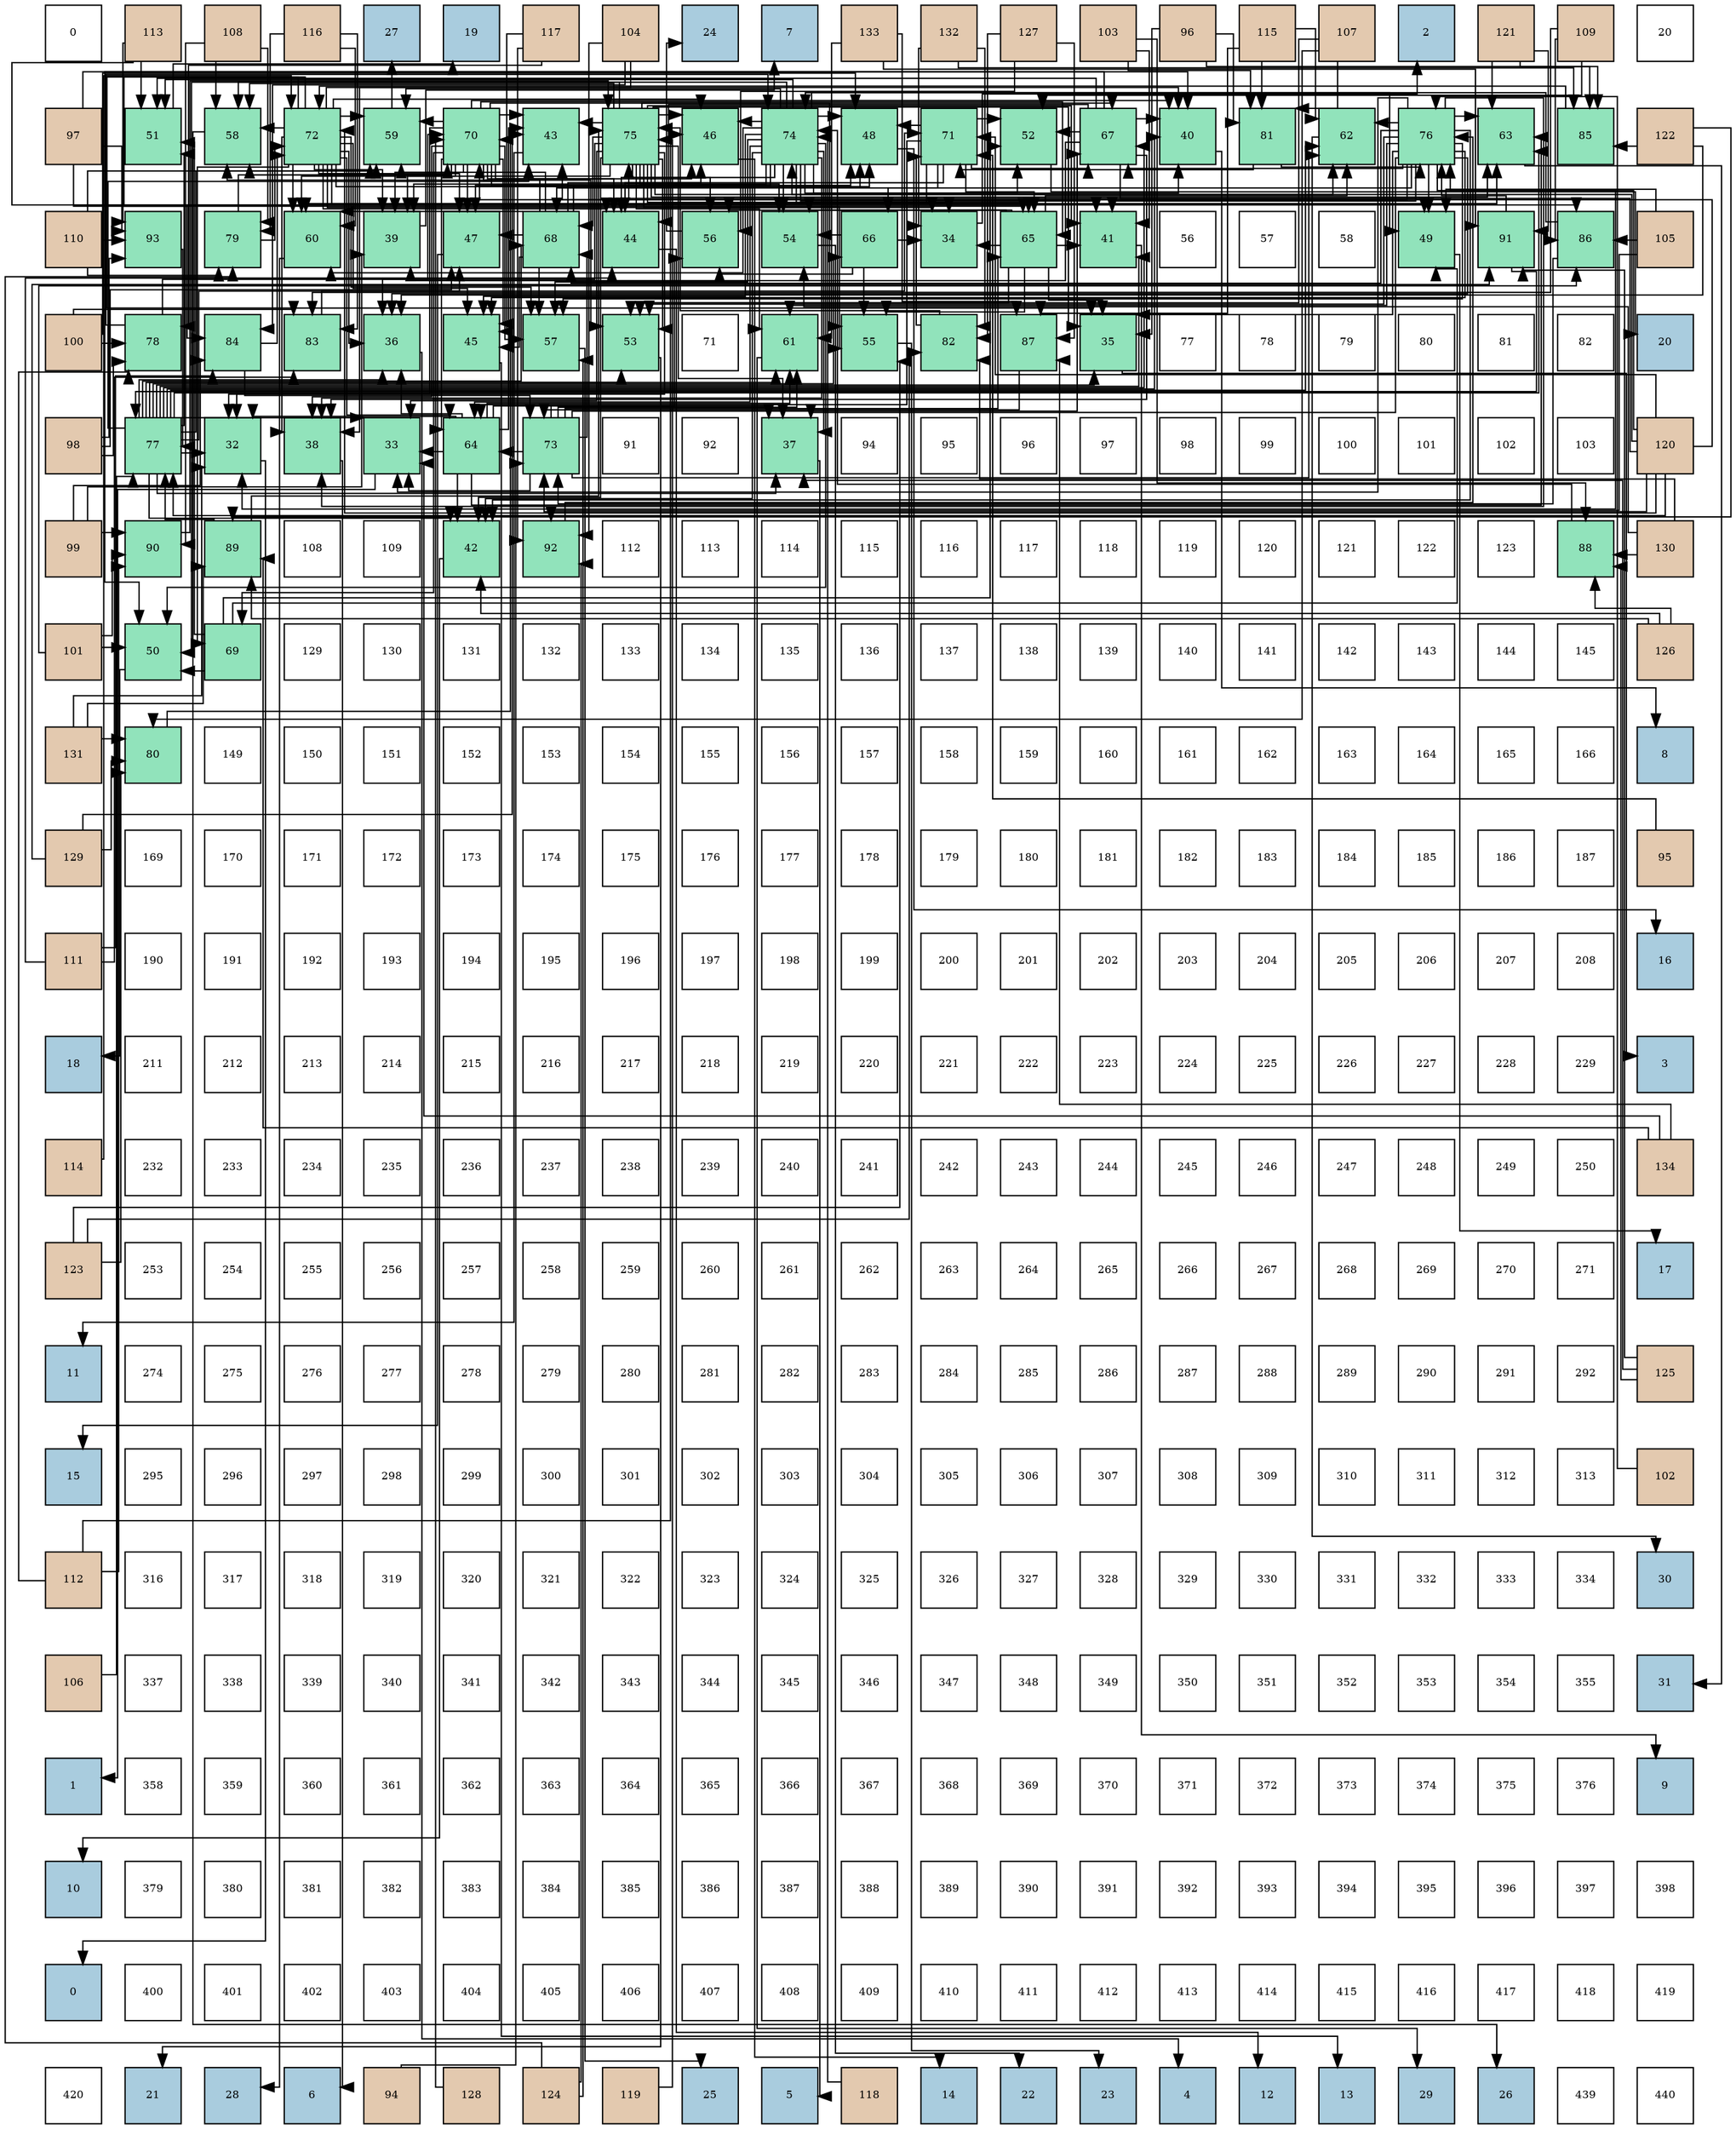 digraph layout{
 rankdir=TB;
 splines=ortho;
 node [style=filled shape=square fixedsize=true width=0.6];
0[label="0", fontsize=8, fillcolor="#ffffff"];
1[label="113", fontsize=8, fillcolor="#e3c9af"];
2[label="108", fontsize=8, fillcolor="#e3c9af"];
3[label="116", fontsize=8, fillcolor="#e3c9af"];
4[label="27", fontsize=8, fillcolor="#a9ccde"];
5[label="19", fontsize=8, fillcolor="#a9ccde"];
6[label="117", fontsize=8, fillcolor="#e3c9af"];
7[label="104", fontsize=8, fillcolor="#e3c9af"];
8[label="24", fontsize=8, fillcolor="#a9ccde"];
9[label="7", fontsize=8, fillcolor="#a9ccde"];
10[label="133", fontsize=8, fillcolor="#e3c9af"];
11[label="132", fontsize=8, fillcolor="#e3c9af"];
12[label="127", fontsize=8, fillcolor="#e3c9af"];
13[label="103", fontsize=8, fillcolor="#e3c9af"];
14[label="96", fontsize=8, fillcolor="#e3c9af"];
15[label="115", fontsize=8, fillcolor="#e3c9af"];
16[label="107", fontsize=8, fillcolor="#e3c9af"];
17[label="2", fontsize=8, fillcolor="#a9ccde"];
18[label="121", fontsize=8, fillcolor="#e3c9af"];
19[label="109", fontsize=8, fillcolor="#e3c9af"];
20[label="20", fontsize=8, fillcolor="#ffffff"];
21[label="97", fontsize=8, fillcolor="#e3c9af"];
22[label="51", fontsize=8, fillcolor="#91e3bb"];
23[label="58", fontsize=8, fillcolor="#91e3bb"];
24[label="72", fontsize=8, fillcolor="#91e3bb"];
25[label="59", fontsize=8, fillcolor="#91e3bb"];
26[label="70", fontsize=8, fillcolor="#91e3bb"];
27[label="43", fontsize=8, fillcolor="#91e3bb"];
28[label="75", fontsize=8, fillcolor="#91e3bb"];
29[label="46", fontsize=8, fillcolor="#91e3bb"];
30[label="74", fontsize=8, fillcolor="#91e3bb"];
31[label="48", fontsize=8, fillcolor="#91e3bb"];
32[label="71", fontsize=8, fillcolor="#91e3bb"];
33[label="52", fontsize=8, fillcolor="#91e3bb"];
34[label="67", fontsize=8, fillcolor="#91e3bb"];
35[label="40", fontsize=8, fillcolor="#91e3bb"];
36[label="81", fontsize=8, fillcolor="#91e3bb"];
37[label="62", fontsize=8, fillcolor="#91e3bb"];
38[label="76", fontsize=8, fillcolor="#91e3bb"];
39[label="63", fontsize=8, fillcolor="#91e3bb"];
40[label="85", fontsize=8, fillcolor="#91e3bb"];
41[label="122", fontsize=8, fillcolor="#e3c9af"];
42[label="110", fontsize=8, fillcolor="#e3c9af"];
43[label="93", fontsize=8, fillcolor="#91e3bb"];
44[label="79", fontsize=8, fillcolor="#91e3bb"];
45[label="60", fontsize=8, fillcolor="#91e3bb"];
46[label="39", fontsize=8, fillcolor="#91e3bb"];
47[label="47", fontsize=8, fillcolor="#91e3bb"];
48[label="68", fontsize=8, fillcolor="#91e3bb"];
49[label="44", fontsize=8, fillcolor="#91e3bb"];
50[label="56", fontsize=8, fillcolor="#91e3bb"];
51[label="54", fontsize=8, fillcolor="#91e3bb"];
52[label="66", fontsize=8, fillcolor="#91e3bb"];
53[label="34", fontsize=8, fillcolor="#91e3bb"];
54[label="65", fontsize=8, fillcolor="#91e3bb"];
55[label="41", fontsize=8, fillcolor="#91e3bb"];
56[label="56", fontsize=8, fillcolor="#ffffff"];
57[label="57", fontsize=8, fillcolor="#ffffff"];
58[label="58", fontsize=8, fillcolor="#ffffff"];
59[label="49", fontsize=8, fillcolor="#91e3bb"];
60[label="91", fontsize=8, fillcolor="#91e3bb"];
61[label="86", fontsize=8, fillcolor="#91e3bb"];
62[label="105", fontsize=8, fillcolor="#e3c9af"];
63[label="100", fontsize=8, fillcolor="#e3c9af"];
64[label="78", fontsize=8, fillcolor="#91e3bb"];
65[label="84", fontsize=8, fillcolor="#91e3bb"];
66[label="83", fontsize=8, fillcolor="#91e3bb"];
67[label="36", fontsize=8, fillcolor="#91e3bb"];
68[label="45", fontsize=8, fillcolor="#91e3bb"];
69[label="57", fontsize=8, fillcolor="#91e3bb"];
70[label="53", fontsize=8, fillcolor="#91e3bb"];
71[label="71", fontsize=8, fillcolor="#ffffff"];
72[label="61", fontsize=8, fillcolor="#91e3bb"];
73[label="55", fontsize=8, fillcolor="#91e3bb"];
74[label="82", fontsize=8, fillcolor="#91e3bb"];
75[label="87", fontsize=8, fillcolor="#91e3bb"];
76[label="35", fontsize=8, fillcolor="#91e3bb"];
77[label="77", fontsize=8, fillcolor="#ffffff"];
78[label="78", fontsize=8, fillcolor="#ffffff"];
79[label="79", fontsize=8, fillcolor="#ffffff"];
80[label="80", fontsize=8, fillcolor="#ffffff"];
81[label="81", fontsize=8, fillcolor="#ffffff"];
82[label="82", fontsize=8, fillcolor="#ffffff"];
83[label="20", fontsize=8, fillcolor="#a9ccde"];
84[label="98", fontsize=8, fillcolor="#e3c9af"];
85[label="77", fontsize=8, fillcolor="#91e3bb"];
86[label="32", fontsize=8, fillcolor="#91e3bb"];
87[label="38", fontsize=8, fillcolor="#91e3bb"];
88[label="33", fontsize=8, fillcolor="#91e3bb"];
89[label="64", fontsize=8, fillcolor="#91e3bb"];
90[label="73", fontsize=8, fillcolor="#91e3bb"];
91[label="91", fontsize=8, fillcolor="#ffffff"];
92[label="92", fontsize=8, fillcolor="#ffffff"];
93[label="37", fontsize=8, fillcolor="#91e3bb"];
94[label="94", fontsize=8, fillcolor="#ffffff"];
95[label="95", fontsize=8, fillcolor="#ffffff"];
96[label="96", fontsize=8, fillcolor="#ffffff"];
97[label="97", fontsize=8, fillcolor="#ffffff"];
98[label="98", fontsize=8, fillcolor="#ffffff"];
99[label="99", fontsize=8, fillcolor="#ffffff"];
100[label="100", fontsize=8, fillcolor="#ffffff"];
101[label="101", fontsize=8, fillcolor="#ffffff"];
102[label="102", fontsize=8, fillcolor="#ffffff"];
103[label="103", fontsize=8, fillcolor="#ffffff"];
104[label="120", fontsize=8, fillcolor="#e3c9af"];
105[label="99", fontsize=8, fillcolor="#e3c9af"];
106[label="90", fontsize=8, fillcolor="#91e3bb"];
107[label="89", fontsize=8, fillcolor="#91e3bb"];
108[label="108", fontsize=8, fillcolor="#ffffff"];
109[label="109", fontsize=8, fillcolor="#ffffff"];
110[label="42", fontsize=8, fillcolor="#91e3bb"];
111[label="92", fontsize=8, fillcolor="#91e3bb"];
112[label="112", fontsize=8, fillcolor="#ffffff"];
113[label="113", fontsize=8, fillcolor="#ffffff"];
114[label="114", fontsize=8, fillcolor="#ffffff"];
115[label="115", fontsize=8, fillcolor="#ffffff"];
116[label="116", fontsize=8, fillcolor="#ffffff"];
117[label="117", fontsize=8, fillcolor="#ffffff"];
118[label="118", fontsize=8, fillcolor="#ffffff"];
119[label="119", fontsize=8, fillcolor="#ffffff"];
120[label="120", fontsize=8, fillcolor="#ffffff"];
121[label="121", fontsize=8, fillcolor="#ffffff"];
122[label="122", fontsize=8, fillcolor="#ffffff"];
123[label="123", fontsize=8, fillcolor="#ffffff"];
124[label="88", fontsize=8, fillcolor="#91e3bb"];
125[label="130", fontsize=8, fillcolor="#e3c9af"];
126[label="101", fontsize=8, fillcolor="#e3c9af"];
127[label="50", fontsize=8, fillcolor="#91e3bb"];
128[label="69", fontsize=8, fillcolor="#91e3bb"];
129[label="129", fontsize=8, fillcolor="#ffffff"];
130[label="130", fontsize=8, fillcolor="#ffffff"];
131[label="131", fontsize=8, fillcolor="#ffffff"];
132[label="132", fontsize=8, fillcolor="#ffffff"];
133[label="133", fontsize=8, fillcolor="#ffffff"];
134[label="134", fontsize=8, fillcolor="#ffffff"];
135[label="135", fontsize=8, fillcolor="#ffffff"];
136[label="136", fontsize=8, fillcolor="#ffffff"];
137[label="137", fontsize=8, fillcolor="#ffffff"];
138[label="138", fontsize=8, fillcolor="#ffffff"];
139[label="139", fontsize=8, fillcolor="#ffffff"];
140[label="140", fontsize=8, fillcolor="#ffffff"];
141[label="141", fontsize=8, fillcolor="#ffffff"];
142[label="142", fontsize=8, fillcolor="#ffffff"];
143[label="143", fontsize=8, fillcolor="#ffffff"];
144[label="144", fontsize=8, fillcolor="#ffffff"];
145[label="145", fontsize=8, fillcolor="#ffffff"];
146[label="126", fontsize=8, fillcolor="#e3c9af"];
147[label="131", fontsize=8, fillcolor="#e3c9af"];
148[label="80", fontsize=8, fillcolor="#91e3bb"];
149[label="149", fontsize=8, fillcolor="#ffffff"];
150[label="150", fontsize=8, fillcolor="#ffffff"];
151[label="151", fontsize=8, fillcolor="#ffffff"];
152[label="152", fontsize=8, fillcolor="#ffffff"];
153[label="153", fontsize=8, fillcolor="#ffffff"];
154[label="154", fontsize=8, fillcolor="#ffffff"];
155[label="155", fontsize=8, fillcolor="#ffffff"];
156[label="156", fontsize=8, fillcolor="#ffffff"];
157[label="157", fontsize=8, fillcolor="#ffffff"];
158[label="158", fontsize=8, fillcolor="#ffffff"];
159[label="159", fontsize=8, fillcolor="#ffffff"];
160[label="160", fontsize=8, fillcolor="#ffffff"];
161[label="161", fontsize=8, fillcolor="#ffffff"];
162[label="162", fontsize=8, fillcolor="#ffffff"];
163[label="163", fontsize=8, fillcolor="#ffffff"];
164[label="164", fontsize=8, fillcolor="#ffffff"];
165[label="165", fontsize=8, fillcolor="#ffffff"];
166[label="166", fontsize=8, fillcolor="#ffffff"];
167[label="8", fontsize=8, fillcolor="#a9ccde"];
168[label="129", fontsize=8, fillcolor="#e3c9af"];
169[label="169", fontsize=8, fillcolor="#ffffff"];
170[label="170", fontsize=8, fillcolor="#ffffff"];
171[label="171", fontsize=8, fillcolor="#ffffff"];
172[label="172", fontsize=8, fillcolor="#ffffff"];
173[label="173", fontsize=8, fillcolor="#ffffff"];
174[label="174", fontsize=8, fillcolor="#ffffff"];
175[label="175", fontsize=8, fillcolor="#ffffff"];
176[label="176", fontsize=8, fillcolor="#ffffff"];
177[label="177", fontsize=8, fillcolor="#ffffff"];
178[label="178", fontsize=8, fillcolor="#ffffff"];
179[label="179", fontsize=8, fillcolor="#ffffff"];
180[label="180", fontsize=8, fillcolor="#ffffff"];
181[label="181", fontsize=8, fillcolor="#ffffff"];
182[label="182", fontsize=8, fillcolor="#ffffff"];
183[label="183", fontsize=8, fillcolor="#ffffff"];
184[label="184", fontsize=8, fillcolor="#ffffff"];
185[label="185", fontsize=8, fillcolor="#ffffff"];
186[label="186", fontsize=8, fillcolor="#ffffff"];
187[label="187", fontsize=8, fillcolor="#ffffff"];
188[label="95", fontsize=8, fillcolor="#e3c9af"];
189[label="111", fontsize=8, fillcolor="#e3c9af"];
190[label="190", fontsize=8, fillcolor="#ffffff"];
191[label="191", fontsize=8, fillcolor="#ffffff"];
192[label="192", fontsize=8, fillcolor="#ffffff"];
193[label="193", fontsize=8, fillcolor="#ffffff"];
194[label="194", fontsize=8, fillcolor="#ffffff"];
195[label="195", fontsize=8, fillcolor="#ffffff"];
196[label="196", fontsize=8, fillcolor="#ffffff"];
197[label="197", fontsize=8, fillcolor="#ffffff"];
198[label="198", fontsize=8, fillcolor="#ffffff"];
199[label="199", fontsize=8, fillcolor="#ffffff"];
200[label="200", fontsize=8, fillcolor="#ffffff"];
201[label="201", fontsize=8, fillcolor="#ffffff"];
202[label="202", fontsize=8, fillcolor="#ffffff"];
203[label="203", fontsize=8, fillcolor="#ffffff"];
204[label="204", fontsize=8, fillcolor="#ffffff"];
205[label="205", fontsize=8, fillcolor="#ffffff"];
206[label="206", fontsize=8, fillcolor="#ffffff"];
207[label="207", fontsize=8, fillcolor="#ffffff"];
208[label="208", fontsize=8, fillcolor="#ffffff"];
209[label="16", fontsize=8, fillcolor="#a9ccde"];
210[label="18", fontsize=8, fillcolor="#a9ccde"];
211[label="211", fontsize=8, fillcolor="#ffffff"];
212[label="212", fontsize=8, fillcolor="#ffffff"];
213[label="213", fontsize=8, fillcolor="#ffffff"];
214[label="214", fontsize=8, fillcolor="#ffffff"];
215[label="215", fontsize=8, fillcolor="#ffffff"];
216[label="216", fontsize=8, fillcolor="#ffffff"];
217[label="217", fontsize=8, fillcolor="#ffffff"];
218[label="218", fontsize=8, fillcolor="#ffffff"];
219[label="219", fontsize=8, fillcolor="#ffffff"];
220[label="220", fontsize=8, fillcolor="#ffffff"];
221[label="221", fontsize=8, fillcolor="#ffffff"];
222[label="222", fontsize=8, fillcolor="#ffffff"];
223[label="223", fontsize=8, fillcolor="#ffffff"];
224[label="224", fontsize=8, fillcolor="#ffffff"];
225[label="225", fontsize=8, fillcolor="#ffffff"];
226[label="226", fontsize=8, fillcolor="#ffffff"];
227[label="227", fontsize=8, fillcolor="#ffffff"];
228[label="228", fontsize=8, fillcolor="#ffffff"];
229[label="229", fontsize=8, fillcolor="#ffffff"];
230[label="3", fontsize=8, fillcolor="#a9ccde"];
231[label="114", fontsize=8, fillcolor="#e3c9af"];
232[label="232", fontsize=8, fillcolor="#ffffff"];
233[label="233", fontsize=8, fillcolor="#ffffff"];
234[label="234", fontsize=8, fillcolor="#ffffff"];
235[label="235", fontsize=8, fillcolor="#ffffff"];
236[label="236", fontsize=8, fillcolor="#ffffff"];
237[label="237", fontsize=8, fillcolor="#ffffff"];
238[label="238", fontsize=8, fillcolor="#ffffff"];
239[label="239", fontsize=8, fillcolor="#ffffff"];
240[label="240", fontsize=8, fillcolor="#ffffff"];
241[label="241", fontsize=8, fillcolor="#ffffff"];
242[label="242", fontsize=8, fillcolor="#ffffff"];
243[label="243", fontsize=8, fillcolor="#ffffff"];
244[label="244", fontsize=8, fillcolor="#ffffff"];
245[label="245", fontsize=8, fillcolor="#ffffff"];
246[label="246", fontsize=8, fillcolor="#ffffff"];
247[label="247", fontsize=8, fillcolor="#ffffff"];
248[label="248", fontsize=8, fillcolor="#ffffff"];
249[label="249", fontsize=8, fillcolor="#ffffff"];
250[label="250", fontsize=8, fillcolor="#ffffff"];
251[label="134", fontsize=8, fillcolor="#e3c9af"];
252[label="123", fontsize=8, fillcolor="#e3c9af"];
253[label="253", fontsize=8, fillcolor="#ffffff"];
254[label="254", fontsize=8, fillcolor="#ffffff"];
255[label="255", fontsize=8, fillcolor="#ffffff"];
256[label="256", fontsize=8, fillcolor="#ffffff"];
257[label="257", fontsize=8, fillcolor="#ffffff"];
258[label="258", fontsize=8, fillcolor="#ffffff"];
259[label="259", fontsize=8, fillcolor="#ffffff"];
260[label="260", fontsize=8, fillcolor="#ffffff"];
261[label="261", fontsize=8, fillcolor="#ffffff"];
262[label="262", fontsize=8, fillcolor="#ffffff"];
263[label="263", fontsize=8, fillcolor="#ffffff"];
264[label="264", fontsize=8, fillcolor="#ffffff"];
265[label="265", fontsize=8, fillcolor="#ffffff"];
266[label="266", fontsize=8, fillcolor="#ffffff"];
267[label="267", fontsize=8, fillcolor="#ffffff"];
268[label="268", fontsize=8, fillcolor="#ffffff"];
269[label="269", fontsize=8, fillcolor="#ffffff"];
270[label="270", fontsize=8, fillcolor="#ffffff"];
271[label="271", fontsize=8, fillcolor="#ffffff"];
272[label="17", fontsize=8, fillcolor="#a9ccde"];
273[label="11", fontsize=8, fillcolor="#a9ccde"];
274[label="274", fontsize=8, fillcolor="#ffffff"];
275[label="275", fontsize=8, fillcolor="#ffffff"];
276[label="276", fontsize=8, fillcolor="#ffffff"];
277[label="277", fontsize=8, fillcolor="#ffffff"];
278[label="278", fontsize=8, fillcolor="#ffffff"];
279[label="279", fontsize=8, fillcolor="#ffffff"];
280[label="280", fontsize=8, fillcolor="#ffffff"];
281[label="281", fontsize=8, fillcolor="#ffffff"];
282[label="282", fontsize=8, fillcolor="#ffffff"];
283[label="283", fontsize=8, fillcolor="#ffffff"];
284[label="284", fontsize=8, fillcolor="#ffffff"];
285[label="285", fontsize=8, fillcolor="#ffffff"];
286[label="286", fontsize=8, fillcolor="#ffffff"];
287[label="287", fontsize=8, fillcolor="#ffffff"];
288[label="288", fontsize=8, fillcolor="#ffffff"];
289[label="289", fontsize=8, fillcolor="#ffffff"];
290[label="290", fontsize=8, fillcolor="#ffffff"];
291[label="291", fontsize=8, fillcolor="#ffffff"];
292[label="292", fontsize=8, fillcolor="#ffffff"];
293[label="125", fontsize=8, fillcolor="#e3c9af"];
294[label="15", fontsize=8, fillcolor="#a9ccde"];
295[label="295", fontsize=8, fillcolor="#ffffff"];
296[label="296", fontsize=8, fillcolor="#ffffff"];
297[label="297", fontsize=8, fillcolor="#ffffff"];
298[label="298", fontsize=8, fillcolor="#ffffff"];
299[label="299", fontsize=8, fillcolor="#ffffff"];
300[label="300", fontsize=8, fillcolor="#ffffff"];
301[label="301", fontsize=8, fillcolor="#ffffff"];
302[label="302", fontsize=8, fillcolor="#ffffff"];
303[label="303", fontsize=8, fillcolor="#ffffff"];
304[label="304", fontsize=8, fillcolor="#ffffff"];
305[label="305", fontsize=8, fillcolor="#ffffff"];
306[label="306", fontsize=8, fillcolor="#ffffff"];
307[label="307", fontsize=8, fillcolor="#ffffff"];
308[label="308", fontsize=8, fillcolor="#ffffff"];
309[label="309", fontsize=8, fillcolor="#ffffff"];
310[label="310", fontsize=8, fillcolor="#ffffff"];
311[label="311", fontsize=8, fillcolor="#ffffff"];
312[label="312", fontsize=8, fillcolor="#ffffff"];
313[label="313", fontsize=8, fillcolor="#ffffff"];
314[label="102", fontsize=8, fillcolor="#e3c9af"];
315[label="112", fontsize=8, fillcolor="#e3c9af"];
316[label="316", fontsize=8, fillcolor="#ffffff"];
317[label="317", fontsize=8, fillcolor="#ffffff"];
318[label="318", fontsize=8, fillcolor="#ffffff"];
319[label="319", fontsize=8, fillcolor="#ffffff"];
320[label="320", fontsize=8, fillcolor="#ffffff"];
321[label="321", fontsize=8, fillcolor="#ffffff"];
322[label="322", fontsize=8, fillcolor="#ffffff"];
323[label="323", fontsize=8, fillcolor="#ffffff"];
324[label="324", fontsize=8, fillcolor="#ffffff"];
325[label="325", fontsize=8, fillcolor="#ffffff"];
326[label="326", fontsize=8, fillcolor="#ffffff"];
327[label="327", fontsize=8, fillcolor="#ffffff"];
328[label="328", fontsize=8, fillcolor="#ffffff"];
329[label="329", fontsize=8, fillcolor="#ffffff"];
330[label="330", fontsize=8, fillcolor="#ffffff"];
331[label="331", fontsize=8, fillcolor="#ffffff"];
332[label="332", fontsize=8, fillcolor="#ffffff"];
333[label="333", fontsize=8, fillcolor="#ffffff"];
334[label="334", fontsize=8, fillcolor="#ffffff"];
335[label="30", fontsize=8, fillcolor="#a9ccde"];
336[label="106", fontsize=8, fillcolor="#e3c9af"];
337[label="337", fontsize=8, fillcolor="#ffffff"];
338[label="338", fontsize=8, fillcolor="#ffffff"];
339[label="339", fontsize=8, fillcolor="#ffffff"];
340[label="340", fontsize=8, fillcolor="#ffffff"];
341[label="341", fontsize=8, fillcolor="#ffffff"];
342[label="342", fontsize=8, fillcolor="#ffffff"];
343[label="343", fontsize=8, fillcolor="#ffffff"];
344[label="344", fontsize=8, fillcolor="#ffffff"];
345[label="345", fontsize=8, fillcolor="#ffffff"];
346[label="346", fontsize=8, fillcolor="#ffffff"];
347[label="347", fontsize=8, fillcolor="#ffffff"];
348[label="348", fontsize=8, fillcolor="#ffffff"];
349[label="349", fontsize=8, fillcolor="#ffffff"];
350[label="350", fontsize=8, fillcolor="#ffffff"];
351[label="351", fontsize=8, fillcolor="#ffffff"];
352[label="352", fontsize=8, fillcolor="#ffffff"];
353[label="353", fontsize=8, fillcolor="#ffffff"];
354[label="354", fontsize=8, fillcolor="#ffffff"];
355[label="355", fontsize=8, fillcolor="#ffffff"];
356[label="31", fontsize=8, fillcolor="#a9ccde"];
357[label="1", fontsize=8, fillcolor="#a9ccde"];
358[label="358", fontsize=8, fillcolor="#ffffff"];
359[label="359", fontsize=8, fillcolor="#ffffff"];
360[label="360", fontsize=8, fillcolor="#ffffff"];
361[label="361", fontsize=8, fillcolor="#ffffff"];
362[label="362", fontsize=8, fillcolor="#ffffff"];
363[label="363", fontsize=8, fillcolor="#ffffff"];
364[label="364", fontsize=8, fillcolor="#ffffff"];
365[label="365", fontsize=8, fillcolor="#ffffff"];
366[label="366", fontsize=8, fillcolor="#ffffff"];
367[label="367", fontsize=8, fillcolor="#ffffff"];
368[label="368", fontsize=8, fillcolor="#ffffff"];
369[label="369", fontsize=8, fillcolor="#ffffff"];
370[label="370", fontsize=8, fillcolor="#ffffff"];
371[label="371", fontsize=8, fillcolor="#ffffff"];
372[label="372", fontsize=8, fillcolor="#ffffff"];
373[label="373", fontsize=8, fillcolor="#ffffff"];
374[label="374", fontsize=8, fillcolor="#ffffff"];
375[label="375", fontsize=8, fillcolor="#ffffff"];
376[label="376", fontsize=8, fillcolor="#ffffff"];
377[label="9", fontsize=8, fillcolor="#a9ccde"];
378[label="10", fontsize=8, fillcolor="#a9ccde"];
379[label="379", fontsize=8, fillcolor="#ffffff"];
380[label="380", fontsize=8, fillcolor="#ffffff"];
381[label="381", fontsize=8, fillcolor="#ffffff"];
382[label="382", fontsize=8, fillcolor="#ffffff"];
383[label="383", fontsize=8, fillcolor="#ffffff"];
384[label="384", fontsize=8, fillcolor="#ffffff"];
385[label="385", fontsize=8, fillcolor="#ffffff"];
386[label="386", fontsize=8, fillcolor="#ffffff"];
387[label="387", fontsize=8, fillcolor="#ffffff"];
388[label="388", fontsize=8, fillcolor="#ffffff"];
389[label="389", fontsize=8, fillcolor="#ffffff"];
390[label="390", fontsize=8, fillcolor="#ffffff"];
391[label="391", fontsize=8, fillcolor="#ffffff"];
392[label="392", fontsize=8, fillcolor="#ffffff"];
393[label="393", fontsize=8, fillcolor="#ffffff"];
394[label="394", fontsize=8, fillcolor="#ffffff"];
395[label="395", fontsize=8, fillcolor="#ffffff"];
396[label="396", fontsize=8, fillcolor="#ffffff"];
397[label="397", fontsize=8, fillcolor="#ffffff"];
398[label="398", fontsize=8, fillcolor="#ffffff"];
399[label="0", fontsize=8, fillcolor="#a9ccde"];
400[label="400", fontsize=8, fillcolor="#ffffff"];
401[label="401", fontsize=8, fillcolor="#ffffff"];
402[label="402", fontsize=8, fillcolor="#ffffff"];
403[label="403", fontsize=8, fillcolor="#ffffff"];
404[label="404", fontsize=8, fillcolor="#ffffff"];
405[label="405", fontsize=8, fillcolor="#ffffff"];
406[label="406", fontsize=8, fillcolor="#ffffff"];
407[label="407", fontsize=8, fillcolor="#ffffff"];
408[label="408", fontsize=8, fillcolor="#ffffff"];
409[label="409", fontsize=8, fillcolor="#ffffff"];
410[label="410", fontsize=8, fillcolor="#ffffff"];
411[label="411", fontsize=8, fillcolor="#ffffff"];
412[label="412", fontsize=8, fillcolor="#ffffff"];
413[label="413", fontsize=8, fillcolor="#ffffff"];
414[label="414", fontsize=8, fillcolor="#ffffff"];
415[label="415", fontsize=8, fillcolor="#ffffff"];
416[label="416", fontsize=8, fillcolor="#ffffff"];
417[label="417", fontsize=8, fillcolor="#ffffff"];
418[label="418", fontsize=8, fillcolor="#ffffff"];
419[label="419", fontsize=8, fillcolor="#ffffff"];
420[label="420", fontsize=8, fillcolor="#ffffff"];
421[label="21", fontsize=8, fillcolor="#a9ccde"];
422[label="28", fontsize=8, fillcolor="#a9ccde"];
423[label="6", fontsize=8, fillcolor="#a9ccde"];
424[label="94", fontsize=8, fillcolor="#e3c9af"];
425[label="128", fontsize=8, fillcolor="#e3c9af"];
426[label="124", fontsize=8, fillcolor="#e3c9af"];
427[label="119", fontsize=8, fillcolor="#e3c9af"];
428[label="25", fontsize=8, fillcolor="#a9ccde"];
429[label="5", fontsize=8, fillcolor="#a9ccde"];
430[label="118", fontsize=8, fillcolor="#e3c9af"];
431[label="14", fontsize=8, fillcolor="#a9ccde"];
432[label="22", fontsize=8, fillcolor="#a9ccde"];
433[label="23", fontsize=8, fillcolor="#a9ccde"];
434[label="4", fontsize=8, fillcolor="#a9ccde"];
435[label="12", fontsize=8, fillcolor="#a9ccde"];
436[label="13", fontsize=8, fillcolor="#a9ccde"];
437[label="29", fontsize=8, fillcolor="#a9ccde"];
438[label="26", fontsize=8, fillcolor="#a9ccde"];
439[label="439", fontsize=8, fillcolor="#ffffff"];
440[label="440", fontsize=8, fillcolor="#ffffff"];
edge [constraint=false, style=vis];86 -> 399;
88 -> 357;
53 -> 17;
76 -> 230;
67 -> 434;
93 -> 429;
87 -> 423;
46 -> 9;
35 -> 167;
55 -> 377;
110 -> 378;
27 -> 273;
49 -> 435;
68 -> 436;
29 -> 431;
47 -> 294;
31 -> 209;
59 -> 272;
127 -> 210;
22 -> 5;
33 -> 83;
70 -> 421;
51 -> 432;
73 -> 433;
50 -> 8;
69 -> 428;
23 -> 438;
25 -> 4;
45 -> 422;
72 -> 437;
37 -> 335;
39 -> 356;
89 -> 86;
89 -> 88;
89 -> 67;
89 -> 93;
89 -> 110;
89 -> 27;
89 -> 72;
89 -> 39;
54 -> 53;
54 -> 76;
54 -> 55;
54 -> 70;
54 -> 51;
54 -> 73;
54 -> 50;
54 -> 37;
52 -> 53;
52 -> 51;
52 -> 73;
52 -> 50;
34 -> 87;
34 -> 46;
34 -> 35;
34 -> 49;
34 -> 59;
34 -> 127;
34 -> 22;
34 -> 33;
48 -> 68;
48 -> 29;
48 -> 47;
48 -> 31;
48 -> 69;
48 -> 23;
48 -> 25;
48 -> 45;
128 -> 59;
128 -> 127;
128 -> 22;
128 -> 33;
26 -> 86;
26 -> 87;
26 -> 46;
26 -> 35;
26 -> 27;
26 -> 49;
26 -> 68;
26 -> 29;
26 -> 47;
26 -> 31;
26 -> 70;
26 -> 73;
26 -> 69;
26 -> 23;
26 -> 25;
26 -> 45;
26 -> 89;
26 -> 54;
26 -> 128;
32 -> 49;
32 -> 31;
32 -> 33;
32 -> 45;
32 -> 89;
32 -> 54;
32 -> 34;
32 -> 48;
24 -> 53;
24 -> 76;
24 -> 67;
24 -> 87;
24 -> 46;
24 -> 35;
24 -> 49;
24 -> 68;
24 -> 29;
24 -> 47;
24 -> 31;
24 -> 69;
24 -> 23;
24 -> 25;
24 -> 45;
24 -> 39;
24 -> 89;
24 -> 54;
24 -> 128;
90 -> 88;
90 -> 50;
90 -> 72;
90 -> 37;
90 -> 89;
90 -> 54;
90 -> 34;
90 -> 48;
30 -> 93;
30 -> 87;
30 -> 46;
30 -> 35;
30 -> 55;
30 -> 110;
30 -> 49;
30 -> 68;
30 -> 29;
30 -> 47;
30 -> 31;
30 -> 59;
30 -> 127;
30 -> 22;
30 -> 33;
30 -> 51;
30 -> 69;
30 -> 23;
30 -> 25;
30 -> 45;
30 -> 89;
30 -> 54;
28 -> 86;
28 -> 88;
28 -> 53;
28 -> 76;
28 -> 67;
28 -> 93;
28 -> 46;
28 -> 55;
28 -> 110;
28 -> 27;
28 -> 29;
28 -> 127;
28 -> 70;
28 -> 51;
28 -> 73;
28 -> 50;
28 -> 23;
28 -> 72;
28 -> 37;
28 -> 39;
28 -> 34;
28 -> 48;
38 -> 86;
38 -> 88;
38 -> 76;
38 -> 67;
38 -> 93;
38 -> 87;
38 -> 55;
38 -> 110;
38 -> 27;
38 -> 68;
38 -> 59;
38 -> 70;
38 -> 69;
38 -> 72;
38 -> 37;
38 -> 39;
38 -> 52;
38 -> 34;
38 -> 48;
85 -> 86;
85 -> 88;
85 -> 76;
85 -> 67;
85 -> 93;
85 -> 35;
85 -> 55;
85 -> 110;
85 -> 27;
85 -> 47;
85 -> 22;
85 -> 70;
85 -> 25;
85 -> 72;
85 -> 37;
85 -> 39;
85 -> 52;
85 -> 34;
85 -> 48;
64 -> 26;
64 -> 30;
44 -> 26;
44 -> 24;
148 -> 26;
36 -> 32;
36 -> 38;
74 -> 32;
74 -> 28;
66 -> 32;
65 -> 24;
65 -> 90;
40 -> 24;
61 -> 90;
61 -> 30;
75 -> 90;
124 -> 30;
107 -> 28;
107 -> 85;
106 -> 28;
60 -> 38;
60 -> 85;
111 -> 38;
43 -> 85;
424 -> 90;
188 -> 32;
14 -> 76;
14 -> 36;
14 -> 40;
21 -> 35;
21 -> 65;
21 -> 43;
84 -> 47;
84 -> 64;
84 -> 43;
105 -> 46;
105 -> 65;
105 -> 106;
63 -> 31;
63 -> 64;
63 -> 66;
126 -> 127;
126 -> 61;
126 -> 106;
314 -> 38;
13 -> 55;
13 -> 36;
13 -> 124;
7 -> 87;
7 -> 65;
7 -> 111;
62 -> 59;
62 -> 61;
62 -> 111;
336 -> 85;
16 -> 70;
16 -> 148;
16 -> 36;
2 -> 23;
2 -> 44;
2 -> 106;
19 -> 33;
19 -> 66;
19 -> 61;
42 -> 25;
42 -> 44;
42 -> 43;
189 -> 49;
189 -> 66;
189 -> 65;
315 -> 29;
315 -> 64;
315 -> 106;
1 -> 22;
1 -> 61;
1 -> 43;
231 -> 24;
15 -> 37;
15 -> 36;
15 -> 75;
3 -> 45;
3 -> 44;
3 -> 66;
6 -> 68;
6 -> 64;
6 -> 111;
430 -> 30;
427 -> 28;
104 -> 26;
104 -> 32;
104 -> 24;
104 -> 90;
104 -> 30;
104 -> 28;
104 -> 38;
104 -> 85;
18 -> 39;
18 -> 40;
18 -> 60;
41 -> 67;
41 -> 40;
41 -> 107;
252 -> 73;
252 -> 148;
252 -> 74;
426 -> 69;
426 -> 44;
426 -> 111;
293 -> 93;
293 -> 124;
293 -> 60;
146 -> 110;
146 -> 124;
146 -> 107;
12 -> 50;
12 -> 74;
12 -> 75;
425 -> 26;
168 -> 27;
168 -> 148;
168 -> 60;
125 -> 51;
125 -> 74;
125 -> 124;
147 -> 86;
147 -> 148;
147 -> 107;
11 -> 53;
11 -> 74;
11 -> 40;
10 -> 72;
10 -> 75;
10 -> 60;
251 -> 88;
251 -> 75;
251 -> 107;
edge [constraint=true, style=invis];
0 -> 21 -> 42 -> 63 -> 84 -> 105 -> 126 -> 147 -> 168 -> 189 -> 210 -> 231 -> 252 -> 273 -> 294 -> 315 -> 336 -> 357 -> 378 -> 399 -> 420;
1 -> 22 -> 43 -> 64 -> 85 -> 106 -> 127 -> 148 -> 169 -> 190 -> 211 -> 232 -> 253 -> 274 -> 295 -> 316 -> 337 -> 358 -> 379 -> 400 -> 421;
2 -> 23 -> 44 -> 65 -> 86 -> 107 -> 128 -> 149 -> 170 -> 191 -> 212 -> 233 -> 254 -> 275 -> 296 -> 317 -> 338 -> 359 -> 380 -> 401 -> 422;
3 -> 24 -> 45 -> 66 -> 87 -> 108 -> 129 -> 150 -> 171 -> 192 -> 213 -> 234 -> 255 -> 276 -> 297 -> 318 -> 339 -> 360 -> 381 -> 402 -> 423;
4 -> 25 -> 46 -> 67 -> 88 -> 109 -> 130 -> 151 -> 172 -> 193 -> 214 -> 235 -> 256 -> 277 -> 298 -> 319 -> 340 -> 361 -> 382 -> 403 -> 424;
5 -> 26 -> 47 -> 68 -> 89 -> 110 -> 131 -> 152 -> 173 -> 194 -> 215 -> 236 -> 257 -> 278 -> 299 -> 320 -> 341 -> 362 -> 383 -> 404 -> 425;
6 -> 27 -> 48 -> 69 -> 90 -> 111 -> 132 -> 153 -> 174 -> 195 -> 216 -> 237 -> 258 -> 279 -> 300 -> 321 -> 342 -> 363 -> 384 -> 405 -> 426;
7 -> 28 -> 49 -> 70 -> 91 -> 112 -> 133 -> 154 -> 175 -> 196 -> 217 -> 238 -> 259 -> 280 -> 301 -> 322 -> 343 -> 364 -> 385 -> 406 -> 427;
8 -> 29 -> 50 -> 71 -> 92 -> 113 -> 134 -> 155 -> 176 -> 197 -> 218 -> 239 -> 260 -> 281 -> 302 -> 323 -> 344 -> 365 -> 386 -> 407 -> 428;
9 -> 30 -> 51 -> 72 -> 93 -> 114 -> 135 -> 156 -> 177 -> 198 -> 219 -> 240 -> 261 -> 282 -> 303 -> 324 -> 345 -> 366 -> 387 -> 408 -> 429;
10 -> 31 -> 52 -> 73 -> 94 -> 115 -> 136 -> 157 -> 178 -> 199 -> 220 -> 241 -> 262 -> 283 -> 304 -> 325 -> 346 -> 367 -> 388 -> 409 -> 430;
11 -> 32 -> 53 -> 74 -> 95 -> 116 -> 137 -> 158 -> 179 -> 200 -> 221 -> 242 -> 263 -> 284 -> 305 -> 326 -> 347 -> 368 -> 389 -> 410 -> 431;
12 -> 33 -> 54 -> 75 -> 96 -> 117 -> 138 -> 159 -> 180 -> 201 -> 222 -> 243 -> 264 -> 285 -> 306 -> 327 -> 348 -> 369 -> 390 -> 411 -> 432;
13 -> 34 -> 55 -> 76 -> 97 -> 118 -> 139 -> 160 -> 181 -> 202 -> 223 -> 244 -> 265 -> 286 -> 307 -> 328 -> 349 -> 370 -> 391 -> 412 -> 433;
14 -> 35 -> 56 -> 77 -> 98 -> 119 -> 140 -> 161 -> 182 -> 203 -> 224 -> 245 -> 266 -> 287 -> 308 -> 329 -> 350 -> 371 -> 392 -> 413 -> 434;
15 -> 36 -> 57 -> 78 -> 99 -> 120 -> 141 -> 162 -> 183 -> 204 -> 225 -> 246 -> 267 -> 288 -> 309 -> 330 -> 351 -> 372 -> 393 -> 414 -> 435;
16 -> 37 -> 58 -> 79 -> 100 -> 121 -> 142 -> 163 -> 184 -> 205 -> 226 -> 247 -> 268 -> 289 -> 310 -> 331 -> 352 -> 373 -> 394 -> 415 -> 436;
17 -> 38 -> 59 -> 80 -> 101 -> 122 -> 143 -> 164 -> 185 -> 206 -> 227 -> 248 -> 269 -> 290 -> 311 -> 332 -> 353 -> 374 -> 395 -> 416 -> 437;
18 -> 39 -> 60 -> 81 -> 102 -> 123 -> 144 -> 165 -> 186 -> 207 -> 228 -> 249 -> 270 -> 291 -> 312 -> 333 -> 354 -> 375 -> 396 -> 417 -> 438;
19 -> 40 -> 61 -> 82 -> 103 -> 124 -> 145 -> 166 -> 187 -> 208 -> 229 -> 250 -> 271 -> 292 -> 313 -> 334 -> 355 -> 376 -> 397 -> 418 -> 439;
20 -> 41 -> 62 -> 83 -> 104 -> 125 -> 146 -> 167 -> 188 -> 209 -> 230 -> 251 -> 272 -> 293 -> 314 -> 335 -> 356 -> 377 -> 398 -> 419 -> 440;
rank = same {0 -> 1 -> 2 -> 3 -> 4 -> 5 -> 6 -> 7 -> 8 -> 9 -> 10 -> 11 -> 12 -> 13 -> 14 -> 15 -> 16 -> 17 -> 18 -> 19 -> 20};
rank = same {21 -> 22 -> 23 -> 24 -> 25 -> 26 -> 27 -> 28 -> 29 -> 30 -> 31 -> 32 -> 33 -> 34 -> 35 -> 36 -> 37 -> 38 -> 39 -> 40 -> 41};
rank = same {42 -> 43 -> 44 -> 45 -> 46 -> 47 -> 48 -> 49 -> 50 -> 51 -> 52 -> 53 -> 54 -> 55 -> 56 -> 57 -> 58 -> 59 -> 60 -> 61 -> 62};
rank = same {63 -> 64 -> 65 -> 66 -> 67 -> 68 -> 69 -> 70 -> 71 -> 72 -> 73 -> 74 -> 75 -> 76 -> 77 -> 78 -> 79 -> 80 -> 81 -> 82 -> 83};
rank = same {84 -> 85 -> 86 -> 87 -> 88 -> 89 -> 90 -> 91 -> 92 -> 93 -> 94 -> 95 -> 96 -> 97 -> 98 -> 99 -> 100 -> 101 -> 102 -> 103 -> 104};
rank = same {105 -> 106 -> 107 -> 108 -> 109 -> 110 -> 111 -> 112 -> 113 -> 114 -> 115 -> 116 -> 117 -> 118 -> 119 -> 120 -> 121 -> 122 -> 123 -> 124 -> 125};
rank = same {126 -> 127 -> 128 -> 129 -> 130 -> 131 -> 132 -> 133 -> 134 -> 135 -> 136 -> 137 -> 138 -> 139 -> 140 -> 141 -> 142 -> 143 -> 144 -> 145 -> 146};
rank = same {147 -> 148 -> 149 -> 150 -> 151 -> 152 -> 153 -> 154 -> 155 -> 156 -> 157 -> 158 -> 159 -> 160 -> 161 -> 162 -> 163 -> 164 -> 165 -> 166 -> 167};
rank = same {168 -> 169 -> 170 -> 171 -> 172 -> 173 -> 174 -> 175 -> 176 -> 177 -> 178 -> 179 -> 180 -> 181 -> 182 -> 183 -> 184 -> 185 -> 186 -> 187 -> 188};
rank = same {189 -> 190 -> 191 -> 192 -> 193 -> 194 -> 195 -> 196 -> 197 -> 198 -> 199 -> 200 -> 201 -> 202 -> 203 -> 204 -> 205 -> 206 -> 207 -> 208 -> 209};
rank = same {210 -> 211 -> 212 -> 213 -> 214 -> 215 -> 216 -> 217 -> 218 -> 219 -> 220 -> 221 -> 222 -> 223 -> 224 -> 225 -> 226 -> 227 -> 228 -> 229 -> 230};
rank = same {231 -> 232 -> 233 -> 234 -> 235 -> 236 -> 237 -> 238 -> 239 -> 240 -> 241 -> 242 -> 243 -> 244 -> 245 -> 246 -> 247 -> 248 -> 249 -> 250 -> 251};
rank = same {252 -> 253 -> 254 -> 255 -> 256 -> 257 -> 258 -> 259 -> 260 -> 261 -> 262 -> 263 -> 264 -> 265 -> 266 -> 267 -> 268 -> 269 -> 270 -> 271 -> 272};
rank = same {273 -> 274 -> 275 -> 276 -> 277 -> 278 -> 279 -> 280 -> 281 -> 282 -> 283 -> 284 -> 285 -> 286 -> 287 -> 288 -> 289 -> 290 -> 291 -> 292 -> 293};
rank = same {294 -> 295 -> 296 -> 297 -> 298 -> 299 -> 300 -> 301 -> 302 -> 303 -> 304 -> 305 -> 306 -> 307 -> 308 -> 309 -> 310 -> 311 -> 312 -> 313 -> 314};
rank = same {315 -> 316 -> 317 -> 318 -> 319 -> 320 -> 321 -> 322 -> 323 -> 324 -> 325 -> 326 -> 327 -> 328 -> 329 -> 330 -> 331 -> 332 -> 333 -> 334 -> 335};
rank = same {336 -> 337 -> 338 -> 339 -> 340 -> 341 -> 342 -> 343 -> 344 -> 345 -> 346 -> 347 -> 348 -> 349 -> 350 -> 351 -> 352 -> 353 -> 354 -> 355 -> 356};
rank = same {357 -> 358 -> 359 -> 360 -> 361 -> 362 -> 363 -> 364 -> 365 -> 366 -> 367 -> 368 -> 369 -> 370 -> 371 -> 372 -> 373 -> 374 -> 375 -> 376 -> 377};
rank = same {378 -> 379 -> 380 -> 381 -> 382 -> 383 -> 384 -> 385 -> 386 -> 387 -> 388 -> 389 -> 390 -> 391 -> 392 -> 393 -> 394 -> 395 -> 396 -> 397 -> 398};
rank = same {399 -> 400 -> 401 -> 402 -> 403 -> 404 -> 405 -> 406 -> 407 -> 408 -> 409 -> 410 -> 411 -> 412 -> 413 -> 414 -> 415 -> 416 -> 417 -> 418 -> 419};
rank = same {420 -> 421 -> 422 -> 423 -> 424 -> 425 -> 426 -> 427 -> 428 -> 429 -> 430 -> 431 -> 432 -> 433 -> 434 -> 435 -> 436 -> 437 -> 438 -> 439 -> 440};
}